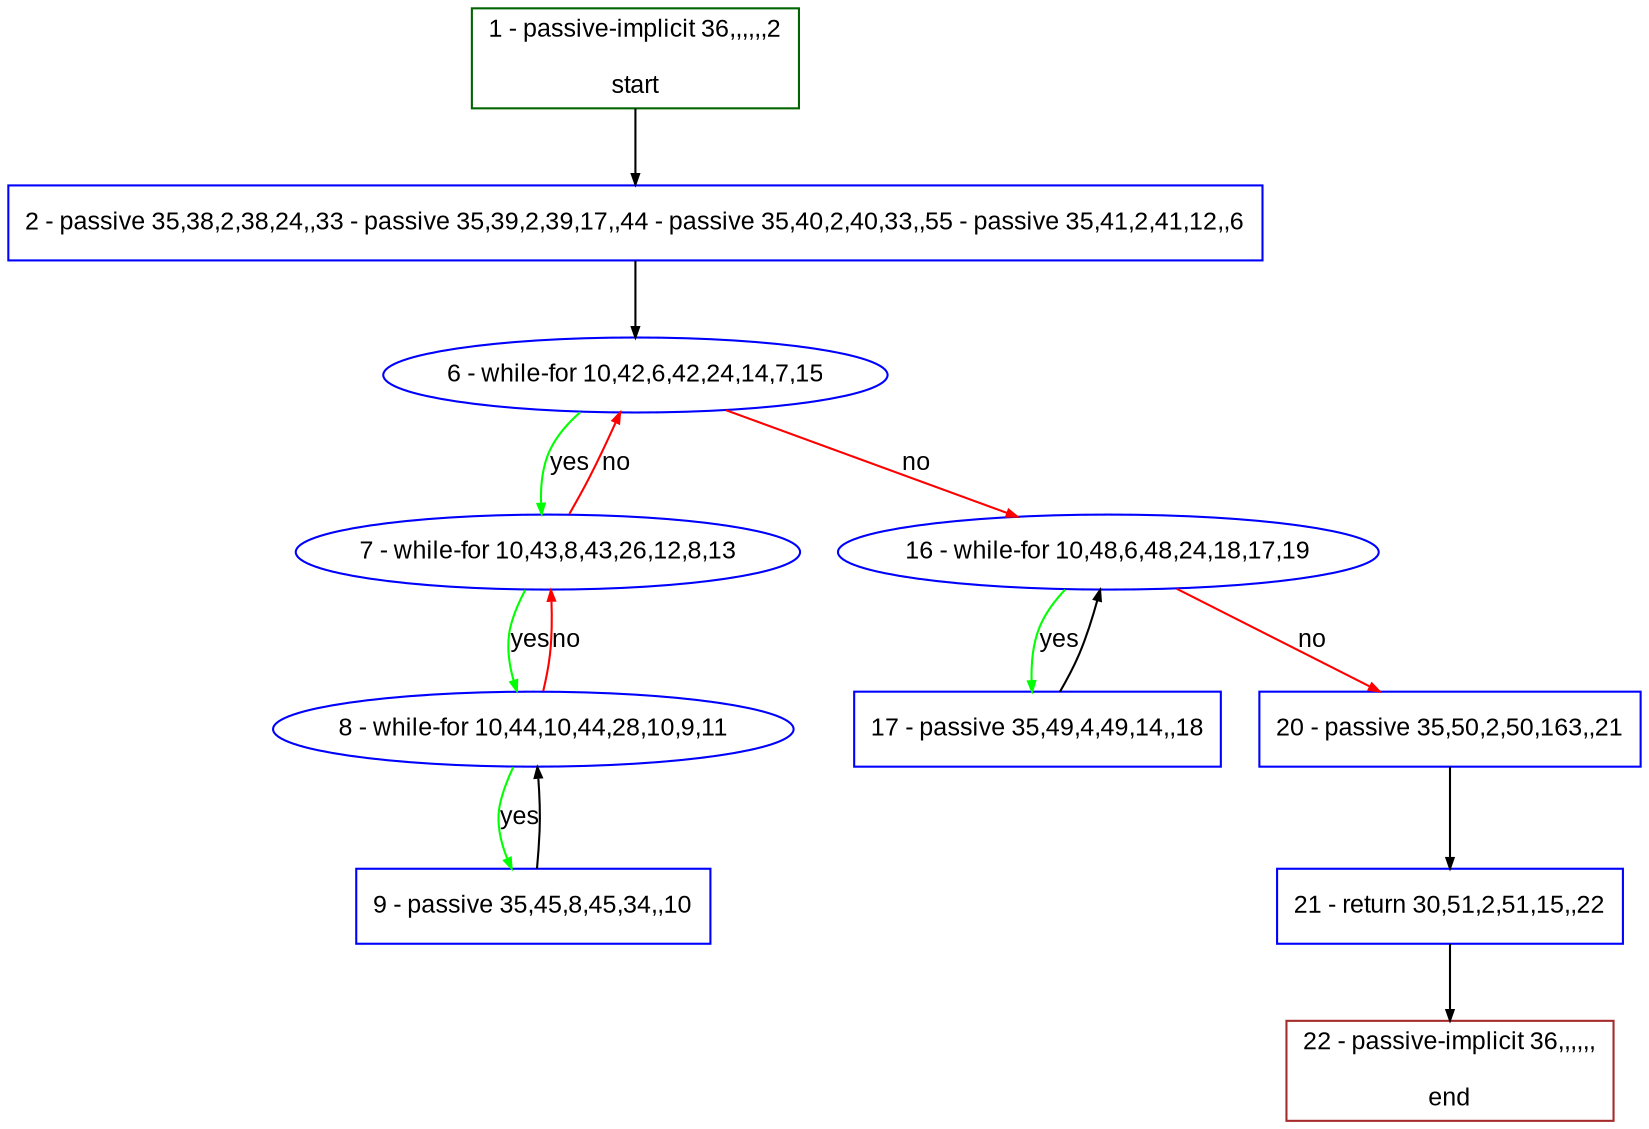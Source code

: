 digraph "" {
  graph [pack="true", label="", fontsize="12", packmode="clust", fontname="Arial", fillcolor="#FFFFCC", bgcolor="white", style="rounded,filled", compound="true"];
  node [node_initialized="no", label="", color="grey", fontsize="12", fillcolor="white", fontname="Arial", style="filled", shape="rectangle", compound="true", fixedsize="false"];
  edge [fontcolor="black", arrowhead="normal", arrowtail="none", arrowsize="0.5", ltail="", label="", color="black", fontsize="12", lhead="", fontname="Arial", dir="forward", compound="true"];
  __N1 [label="2 - passive 35,38,2,38,24,,33 - passive 35,39,2,39,17,,44 - passive 35,40,2,40,33,,55 - passive 35,41,2,41,12,,6", color="#0000ff", fillcolor="#ffffff", style="filled", shape="box"];
  __N2 [label="1 - passive-implicit 36,,,,,,2\n\nstart", color="#006400", fillcolor="#ffffff", style="filled", shape="box"];
  __N3 [label="6 - while-for 10,42,6,42,24,14,7,15", color="#0000ff", fillcolor="#ffffff", style="filled", shape="oval"];
  __N4 [label="7 - while-for 10,43,8,43,26,12,8,13", color="#0000ff", fillcolor="#ffffff", style="filled", shape="oval"];
  __N5 [label="16 - while-for 10,48,6,48,24,18,17,19", color="#0000ff", fillcolor="#ffffff", style="filled", shape="oval"];
  __N6 [label="8 - while-for 10,44,10,44,28,10,9,11", color="#0000ff", fillcolor="#ffffff", style="filled", shape="oval"];
  __N7 [label="9 - passive 35,45,8,45,34,,10", color="#0000ff", fillcolor="#ffffff", style="filled", shape="box"];
  __N8 [label="17 - passive 35,49,4,49,14,,18", color="#0000ff", fillcolor="#ffffff", style="filled", shape="box"];
  __N9 [label="20 - passive 35,50,2,50,163,,21", color="#0000ff", fillcolor="#ffffff", style="filled", shape="box"];
  __N10 [label="21 - return 30,51,2,51,15,,22", color="#0000ff", fillcolor="#ffffff", style="filled", shape="box"];
  __N11 [label="22 - passive-implicit 36,,,,,,\n\nend", color="#a52a2a", fillcolor="#ffffff", style="filled", shape="box"];
  __N2 -> __N1 [arrowhead="normal", arrowtail="none", color="#000000", label="", dir="forward"];
  __N1 -> __N3 [arrowhead="normal", arrowtail="none", color="#000000", label="", dir="forward"];
  __N3 -> __N4 [arrowhead="normal", arrowtail="none", color="#00ff00", label="yes", dir="forward"];
  __N4 -> __N3 [arrowhead="normal", arrowtail="none", color="#ff0000", label="no", dir="forward"];
  __N3 -> __N5 [arrowhead="normal", arrowtail="none", color="#ff0000", label="no", dir="forward"];
  __N4 -> __N6 [arrowhead="normal", arrowtail="none", color="#00ff00", label="yes", dir="forward"];
  __N6 -> __N4 [arrowhead="normal", arrowtail="none", color="#ff0000", label="no", dir="forward"];
  __N6 -> __N7 [arrowhead="normal", arrowtail="none", color="#00ff00", label="yes", dir="forward"];
  __N7 -> __N6 [arrowhead="normal", arrowtail="none", color="#000000", label="", dir="forward"];
  __N5 -> __N8 [arrowhead="normal", arrowtail="none", color="#00ff00", label="yes", dir="forward"];
  __N8 -> __N5 [arrowhead="normal", arrowtail="none", color="#000000", label="", dir="forward"];
  __N5 -> __N9 [arrowhead="normal", arrowtail="none", color="#ff0000", label="no", dir="forward"];
  __N9 -> __N10 [arrowhead="normal", arrowtail="none", color="#000000", label="", dir="forward"];
  __N10 -> __N11 [arrowhead="normal", arrowtail="none", color="#000000", label="", dir="forward"];
}
